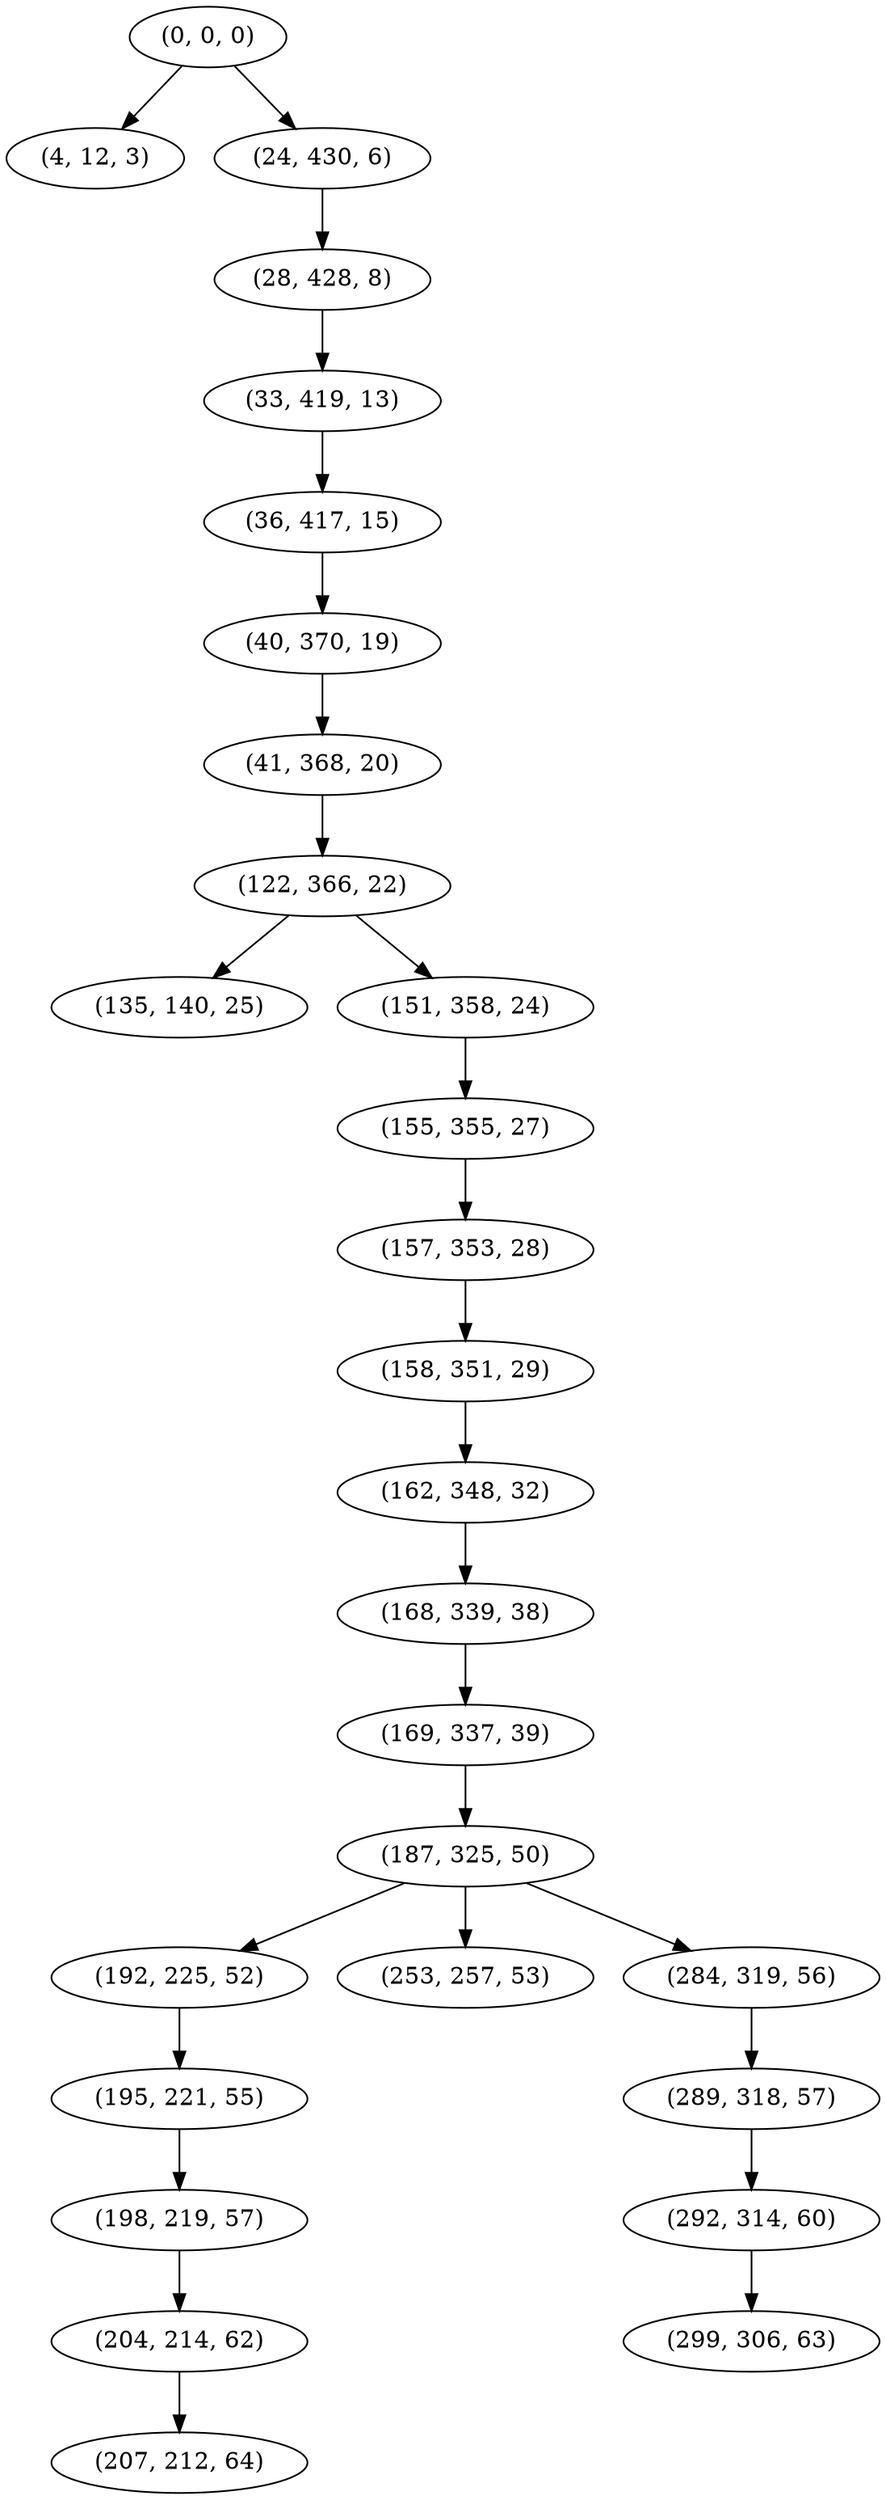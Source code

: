 digraph tree {
    "(0, 0, 0)";
    "(4, 12, 3)";
    "(24, 430, 6)";
    "(28, 428, 8)";
    "(33, 419, 13)";
    "(36, 417, 15)";
    "(40, 370, 19)";
    "(41, 368, 20)";
    "(122, 366, 22)";
    "(135, 140, 25)";
    "(151, 358, 24)";
    "(155, 355, 27)";
    "(157, 353, 28)";
    "(158, 351, 29)";
    "(162, 348, 32)";
    "(168, 339, 38)";
    "(169, 337, 39)";
    "(187, 325, 50)";
    "(192, 225, 52)";
    "(195, 221, 55)";
    "(198, 219, 57)";
    "(204, 214, 62)";
    "(207, 212, 64)";
    "(253, 257, 53)";
    "(284, 319, 56)";
    "(289, 318, 57)";
    "(292, 314, 60)";
    "(299, 306, 63)";
    "(0, 0, 0)" -> "(4, 12, 3)";
    "(0, 0, 0)" -> "(24, 430, 6)";
    "(24, 430, 6)" -> "(28, 428, 8)";
    "(28, 428, 8)" -> "(33, 419, 13)";
    "(33, 419, 13)" -> "(36, 417, 15)";
    "(36, 417, 15)" -> "(40, 370, 19)";
    "(40, 370, 19)" -> "(41, 368, 20)";
    "(41, 368, 20)" -> "(122, 366, 22)";
    "(122, 366, 22)" -> "(135, 140, 25)";
    "(122, 366, 22)" -> "(151, 358, 24)";
    "(151, 358, 24)" -> "(155, 355, 27)";
    "(155, 355, 27)" -> "(157, 353, 28)";
    "(157, 353, 28)" -> "(158, 351, 29)";
    "(158, 351, 29)" -> "(162, 348, 32)";
    "(162, 348, 32)" -> "(168, 339, 38)";
    "(168, 339, 38)" -> "(169, 337, 39)";
    "(169, 337, 39)" -> "(187, 325, 50)";
    "(187, 325, 50)" -> "(192, 225, 52)";
    "(187, 325, 50)" -> "(253, 257, 53)";
    "(187, 325, 50)" -> "(284, 319, 56)";
    "(192, 225, 52)" -> "(195, 221, 55)";
    "(195, 221, 55)" -> "(198, 219, 57)";
    "(198, 219, 57)" -> "(204, 214, 62)";
    "(204, 214, 62)" -> "(207, 212, 64)";
    "(284, 319, 56)" -> "(289, 318, 57)";
    "(289, 318, 57)" -> "(292, 314, 60)";
    "(292, 314, 60)" -> "(299, 306, 63)";
}

